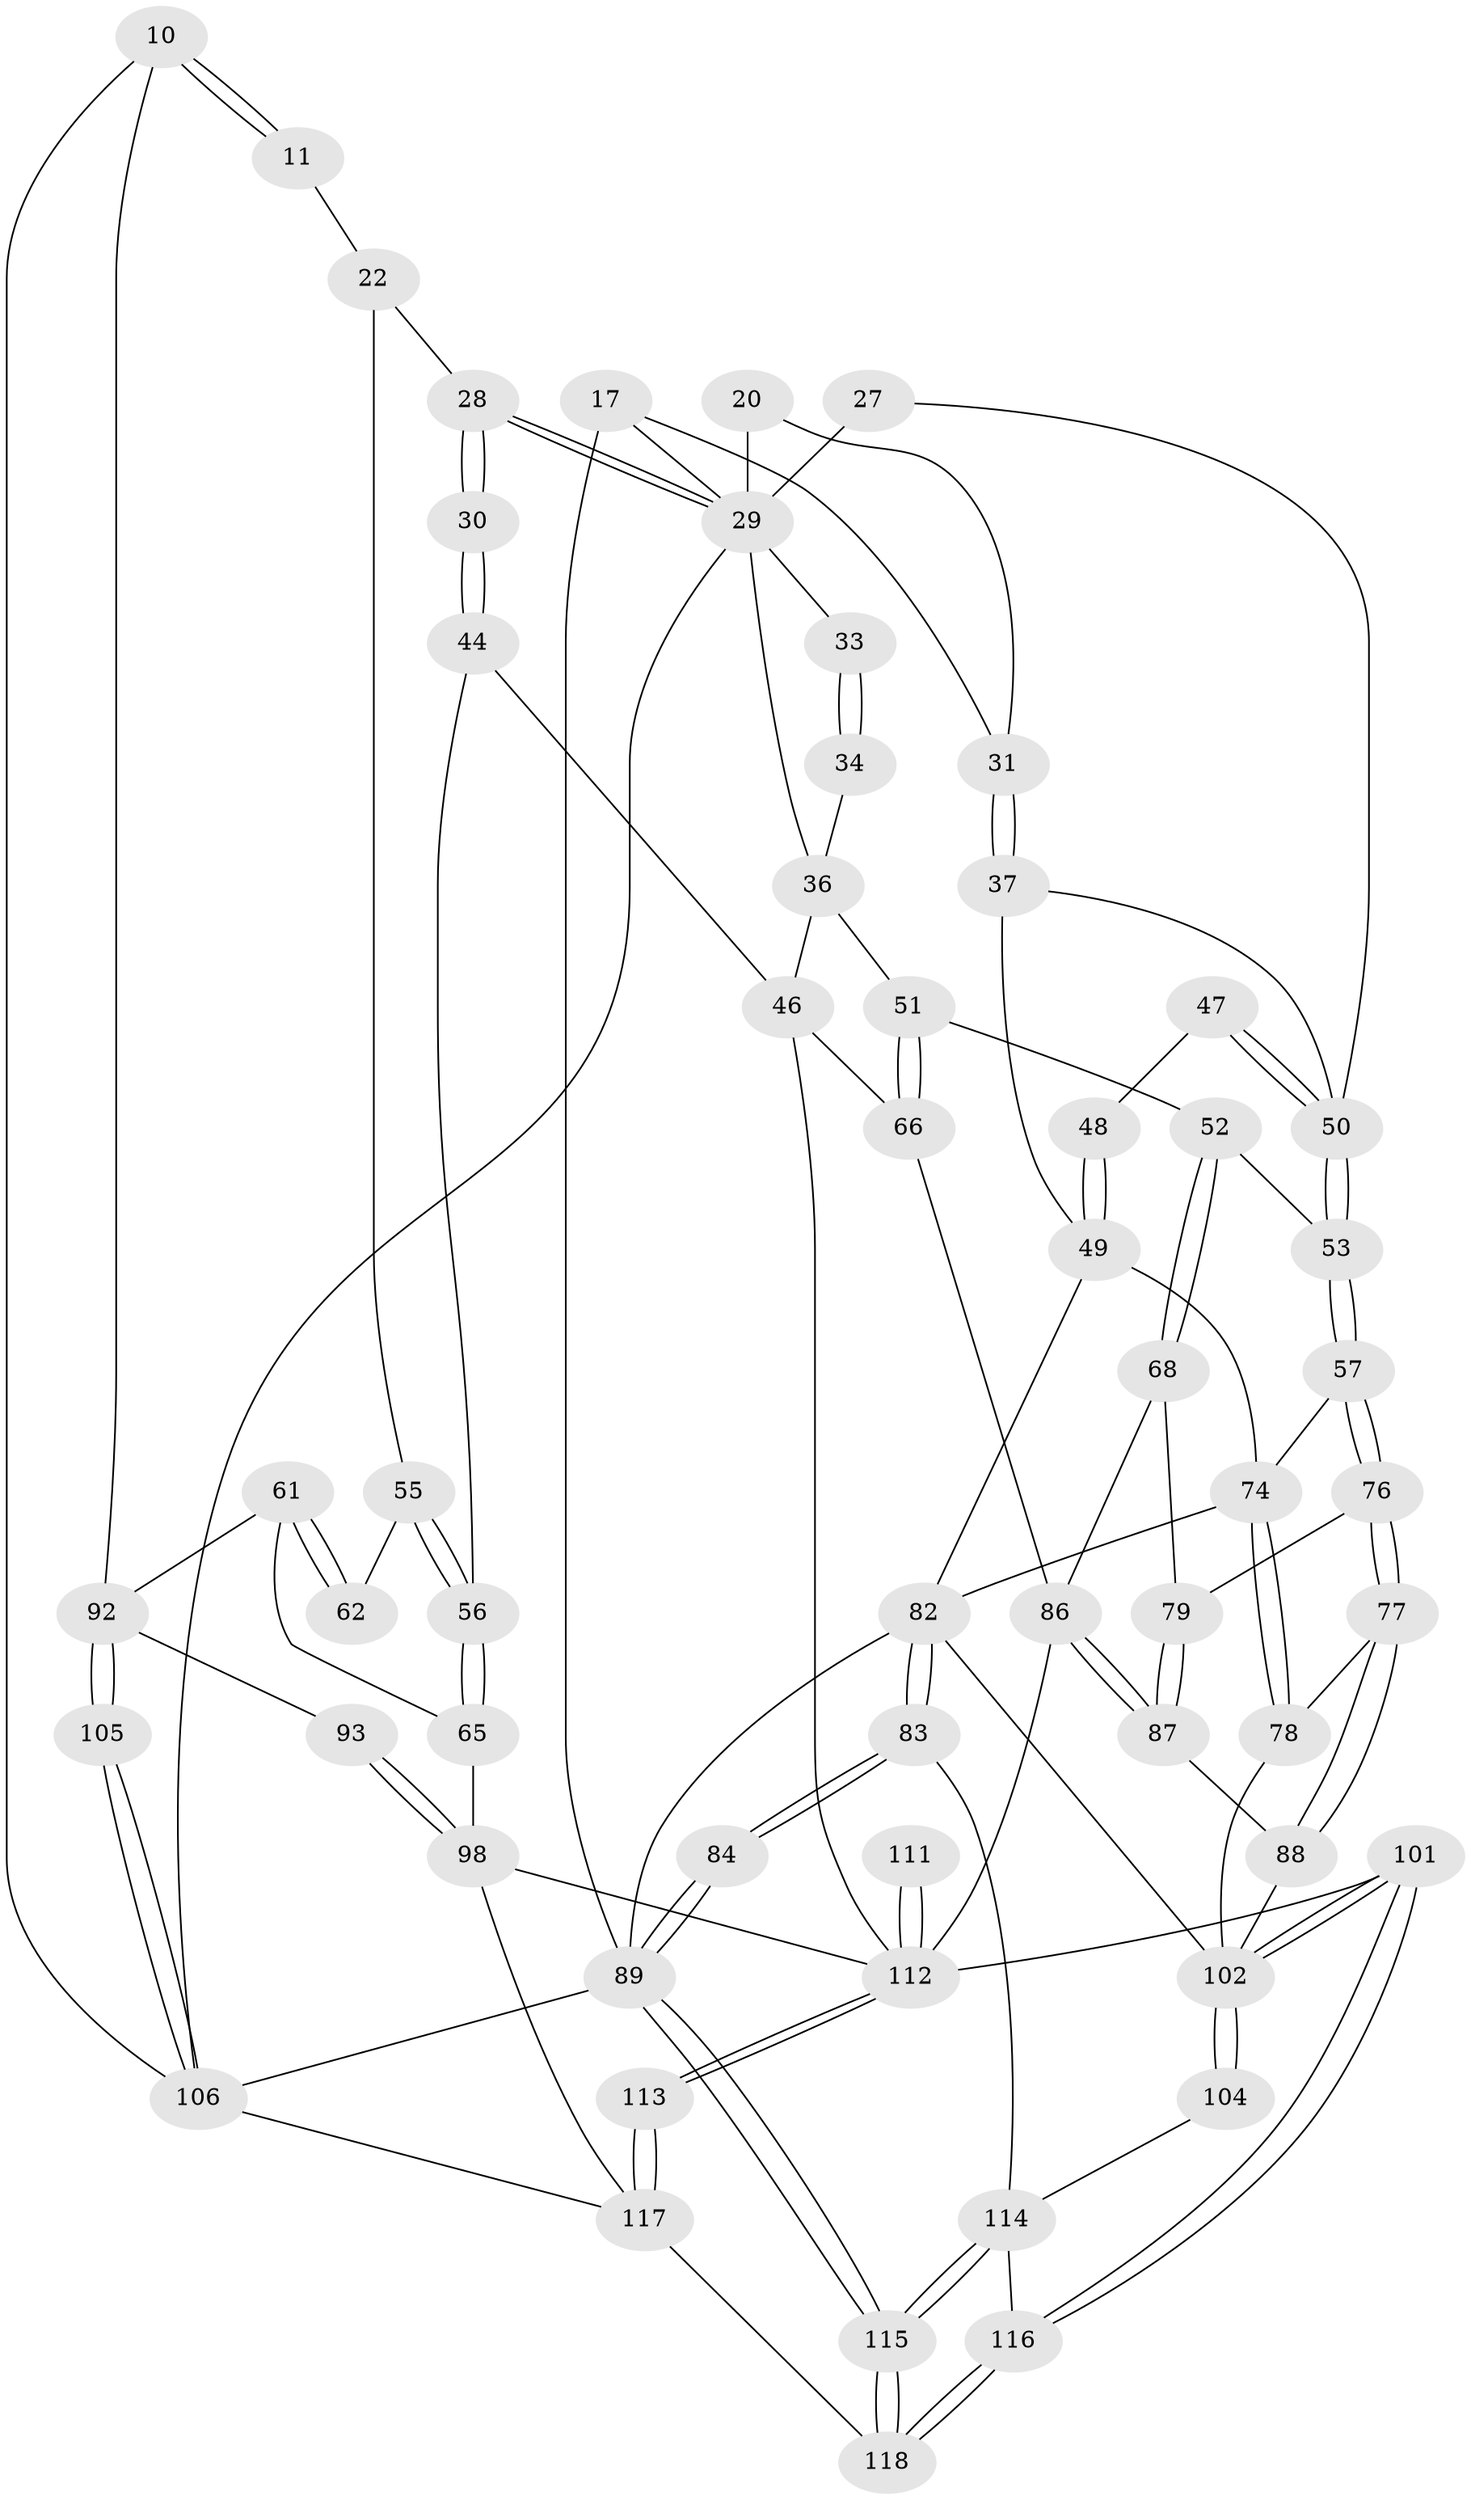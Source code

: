 // original degree distribution, {4: 0.22033898305084745, 5: 0.5338983050847458, 3: 0.025423728813559324, 6: 0.22033898305084745}
// Generated by graph-tools (version 1.1) at 2025/00/03/09/25 05:00:51]
// undirected, 59 vertices, 130 edges
graph export_dot {
graph [start="1"]
  node [color=gray90,style=filled];
  10 [pos="+1+0.29927290417899494"];
  11 [pos="+1+0.29546417158459193",super="+8"];
  17 [pos="+0.12005360127001838+0.1817585653279806",super="+16"];
  20 [pos="+0.3225494452177681+0.15739027624357277"];
  22 [pos="+1+0.3219573820555977",super="+21"];
  27 [pos="+0.3977365595212683+0.27995063897924616"];
  28 [pos="+0.7938006353929972+0.29074170032883445",super="+5+6+23"];
  29 [pos="+0.7641574598436714+0.2893240444810368",super="+26+19"];
  30 [pos="+0.8376089210343567+0.32754058760959703"];
  31 [pos="+0.1613216860336102+0.25159093713582525"];
  33 [pos="+0.5950872377697028+0.22804560497384446",super="+32"];
  34 [pos="+0.642693020409384+0.4144952925425773"];
  36 [pos="+0.4427695812916938+0.3105483626244489",super="+35"];
  37 [pos="+0.1641532234169689+0.27961070187732473"];
  44 [pos="+0.7974405628438436+0.45797213971968354"];
  46 [pos="+0.6483692523219371+0.4712282781564185",super="+45"];
  47 [pos="+0.24087504616199745+0.4003580556114867"];
  48 [pos="+0.21554985847877117+0.410970675977821"];
  49 [pos="+0.17936756010212723+0.42876911874592694",super="+39+38"];
  50 [pos="+0.30692360502298455+0.45999410211753694",super="+42+43"];
  51 [pos="+0.4478146162449386+0.43927554820503506"];
  52 [pos="+0.43104087028982563+0.4537987190951839"];
  53 [pos="+0.31426780727421855+0.5022421110402356"];
  55 [pos="+0.9210519826235354+0.4449266898748087",super="+54"];
  56 [pos="+0.8468206857433048+0.48310771222045984"];
  57 [pos="+0.30060404621360204+0.5407319782514576"];
  61 [pos="+1+0.5953980984903984"];
  62 [pos="+0.9635812137097605+0.48145354965184867"];
  65 [pos="+0.9218406187048902+0.5938139555702209"];
  66 [pos="+0.5633907114046484+0.5088886266344486"];
  68 [pos="+0.44639360384123256+0.5877072777531996"];
  74 [pos="+0.08289188379845952+0.5033345091381499",super="+63"];
  76 [pos="+0.3009146686557143+0.5525984417206752"];
  77 [pos="+0.26537176955599473+0.6099978558222998"];
  78 [pos="+0.2225238823676057+0.6260695123698891"];
  79 [pos="+0.43598571560521326+0.5898226882746201"];
  82 [pos="+0.11335384745180983+0.7426431876920736",super="+75+72+64"];
  83 [pos="+0.0905393358131091+0.7641684855716594"];
  84 [pos="+0+0.7447825650031978"];
  86 [pos="+0.3922897091114663+0.7326052398841911",super="+81"];
  87 [pos="+0.3918888724007886+0.7323426541449716"];
  88 [pos="+0.34740334998848243+0.7246714377517363"];
  89 [pos="+0+1",super="+13+73"];
  92 [pos="+0.9081391508122628+0.784389898080209",super="+60+59"];
  93 [pos="+0.9051367244000075+0.7835391519871824"];
  98 [pos="+0.8282935807736171+0.8601891088624772",super="+95+69"];
  101 [pos="+0.34789056561867926+0.9648749681062485"];
  102 [pos="+0.3219586807441084+0.9229436195325251",super="+90+91"];
  104 [pos="+0.2526750042300476+0.8778944660349681"];
  105 [pos="+1+1"];
  106 [pos="+1+1",super="+9"];
  111 [pos="+0.5265251372091077+0.951289078445627"];
  112 [pos="+0.6063263131860009+1",super="+96+103+100"];
  113 [pos="+0.6395874001359759+1"];
  114 [pos="+0.10760193399205392+0.8898432512408614",super="+109"];
  115 [pos="+0+1"];
  116 [pos="+0.3372443115886535+0.9976952879808342"];
  117 [pos="+0.6443555771823325+1",super="+110"];
  118 [pos="+0.3097612676932955+1"];
  10 -- 11;
  10 -- 11;
  10 -- 106;
  10 -- 92;
  11 -- 22 [weight=2];
  17 -- 31;
  17 -- 89 [weight=2];
  17 -- 29;
  20 -- 31;
  20 -- 29 [weight=2];
  22 -- 55;
  22 -- 28 [weight=2];
  27 -- 50;
  27 -- 29 [weight=2];
  28 -- 29 [weight=2];
  28 -- 29;
  28 -- 30 [weight=2];
  28 -- 30;
  29 -- 33 [weight=2];
  29 -- 36;
  29 -- 106;
  30 -- 44;
  30 -- 44;
  31 -- 37;
  31 -- 37;
  33 -- 34 [weight=2];
  33 -- 34;
  34 -- 36;
  36 -- 51;
  36 -- 46;
  37 -- 50;
  37 -- 49;
  44 -- 56;
  44 -- 46;
  46 -- 66;
  46 -- 112;
  47 -- 48;
  47 -- 50 [weight=2];
  47 -- 50;
  48 -- 49 [weight=2];
  48 -- 49;
  49 -- 74;
  49 -- 82;
  50 -- 53;
  50 -- 53;
  51 -- 52;
  51 -- 66;
  51 -- 66;
  52 -- 53;
  52 -- 68;
  52 -- 68;
  53 -- 57;
  53 -- 57;
  55 -- 56;
  55 -- 56;
  55 -- 62 [weight=2];
  56 -- 65;
  56 -- 65;
  57 -- 76;
  57 -- 76;
  57 -- 74;
  61 -- 62;
  61 -- 62;
  61 -- 65;
  61 -- 92;
  65 -- 98;
  66 -- 86;
  68 -- 79;
  68 -- 86;
  74 -- 78;
  74 -- 78;
  74 -- 82 [weight=2];
  76 -- 77;
  76 -- 77;
  76 -- 79;
  77 -- 78;
  77 -- 88;
  77 -- 88;
  78 -- 102;
  79 -- 87;
  79 -- 87;
  82 -- 83;
  82 -- 83;
  82 -- 89 [weight=2];
  82 -- 102;
  83 -- 84;
  83 -- 84;
  83 -- 114;
  84 -- 89 [weight=2];
  84 -- 89;
  86 -- 87;
  86 -- 87;
  86 -- 112 [weight=2];
  87 -- 88;
  88 -- 102;
  89 -- 115;
  89 -- 115;
  89 -- 106 [weight=2];
  92 -- 93;
  92 -- 105 [weight=2];
  92 -- 105;
  93 -- 98 [weight=2];
  93 -- 98;
  98 -- 117 [weight=2];
  98 -- 112 [weight=2];
  101 -- 102;
  101 -- 102;
  101 -- 116;
  101 -- 116;
  101 -- 112;
  102 -- 104 [weight=2];
  102 -- 104;
  104 -- 114;
  105 -- 106;
  105 -- 106;
  106 -- 117;
  111 -- 112 [weight=3];
  111 -- 112;
  112 -- 113;
  112 -- 113;
  113 -- 117 [weight=2];
  113 -- 117;
  114 -- 115;
  114 -- 115;
  114 -- 116;
  115 -- 118;
  115 -- 118;
  116 -- 118;
  116 -- 118;
  117 -- 118;
}
